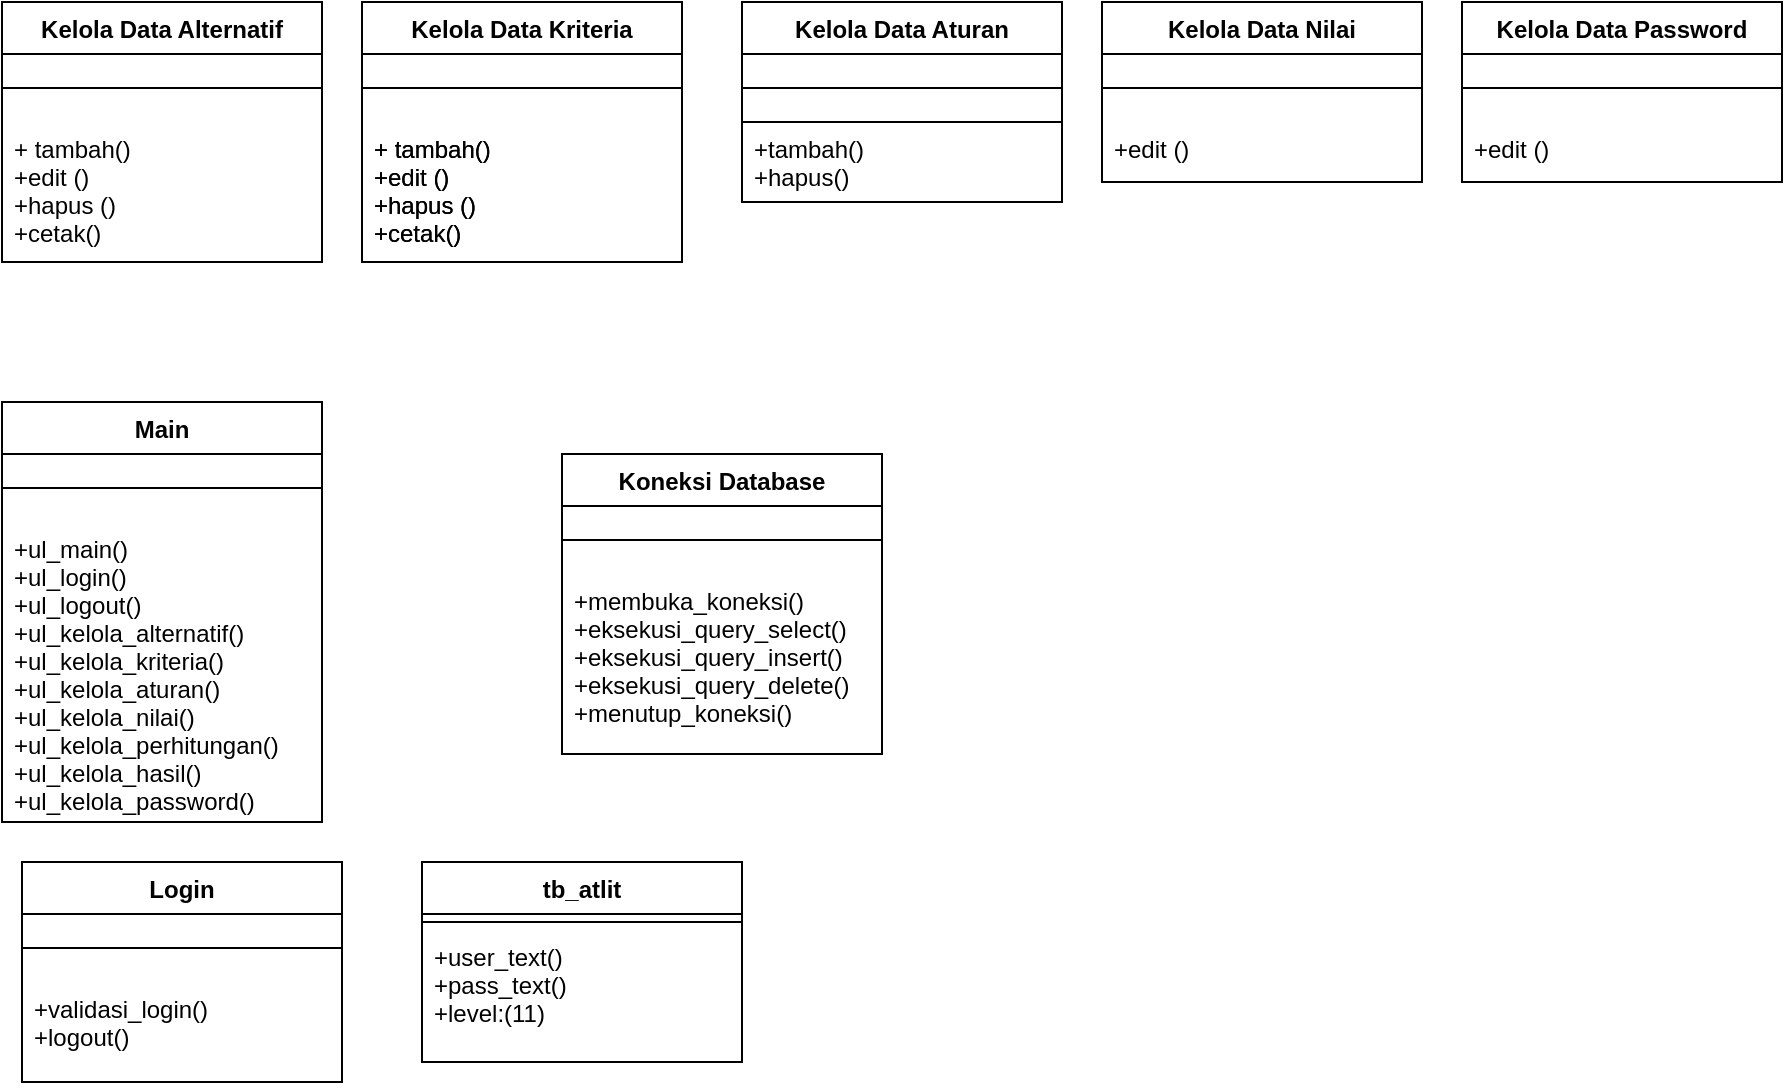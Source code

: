 <mxfile version="13.5.9" type="github">
  <diagram id="3xHTz5bIiNRTOWy1kWse" name="Page-1">
    <mxGraphModel dx="1718" dy="479" grid="1" gridSize="10" guides="1" tooltips="1" connect="1" arrows="1" fold="1" page="1" pageScale="1" pageWidth="850" pageHeight="1100" math="0" shadow="0">
      <root>
        <mxCell id="0" />
        <mxCell id="1" parent="0" />
        <mxCell id="DCOdc2GjO2qZA-5SF1mA-1" value="Kelola Data Alternatif" style="swimlane;fontStyle=1;align=center;verticalAlign=top;childLayout=stackLayout;horizontal=1;startSize=26;horizontalStack=0;resizeParent=1;resizeParentMax=0;resizeLast=0;collapsible=1;marginBottom=0;" vertex="1" parent="1">
          <mxGeometry x="130" y="80" width="160" height="130" as="geometry" />
        </mxCell>
        <mxCell id="DCOdc2GjO2qZA-5SF1mA-3" value="" style="line;strokeWidth=1;fillColor=none;align=left;verticalAlign=middle;spacingTop=-1;spacingLeft=3;spacingRight=3;rotatable=0;labelPosition=right;points=[];portConstraint=eastwest;" vertex="1" parent="DCOdc2GjO2qZA-5SF1mA-1">
          <mxGeometry y="26" width="160" height="34" as="geometry" />
        </mxCell>
        <mxCell id="DCOdc2GjO2qZA-5SF1mA-4" value="+ tambah()&#xa;+edit ()&#xa;+hapus ()&#xa;+cetak()&#xa;&#xa; " style="text;strokeColor=none;fillColor=none;align=left;verticalAlign=top;spacingLeft=4;spacingRight=4;overflow=hidden;rotatable=0;points=[[0,0.5],[1,0.5]];portConstraint=eastwest;" vertex="1" parent="DCOdc2GjO2qZA-5SF1mA-1">
          <mxGeometry y="60" width="160" height="70" as="geometry" />
        </mxCell>
        <mxCell id="DCOdc2GjO2qZA-5SF1mA-9" value="Kelola Data Kriteria" style="swimlane;fontStyle=1;align=center;verticalAlign=top;childLayout=stackLayout;horizontal=1;startSize=26;horizontalStack=0;resizeParent=1;resizeParentMax=0;resizeLast=0;collapsible=1;marginBottom=0;" vertex="1" parent="1">
          <mxGeometry x="130" y="80" width="160" height="130" as="geometry" />
        </mxCell>
        <mxCell id="DCOdc2GjO2qZA-5SF1mA-10" value="" style="line;strokeWidth=1;fillColor=none;align=left;verticalAlign=middle;spacingTop=-1;spacingLeft=3;spacingRight=3;rotatable=0;labelPosition=right;points=[];portConstraint=eastwest;" vertex="1" parent="DCOdc2GjO2qZA-5SF1mA-9">
          <mxGeometry y="26" width="160" height="34" as="geometry" />
        </mxCell>
        <mxCell id="DCOdc2GjO2qZA-5SF1mA-11" value="+ tambah()&#xa;+edit ()&#xa;+hapus ()&#xa;+cetak()&#xa;&#xa; " style="text;strokeColor=none;fillColor=none;align=left;verticalAlign=top;spacingLeft=4;spacingRight=4;overflow=hidden;rotatable=0;points=[[0,0.5],[1,0.5]];portConstraint=eastwest;" vertex="1" parent="DCOdc2GjO2qZA-5SF1mA-9">
          <mxGeometry y="60" width="160" height="70" as="geometry" />
        </mxCell>
        <mxCell id="DCOdc2GjO2qZA-5SF1mA-12" value="Kelola Data Alternatif" style="swimlane;fontStyle=1;align=center;verticalAlign=top;childLayout=stackLayout;horizontal=1;startSize=26;horizontalStack=0;resizeParent=1;resizeParentMax=0;resizeLast=0;collapsible=1;marginBottom=0;" vertex="1" parent="1">
          <mxGeometry x="320" y="80" width="160" height="100" as="geometry" />
        </mxCell>
        <mxCell id="DCOdc2GjO2qZA-5SF1mA-13" value="" style="line;strokeWidth=1;fillColor=none;align=left;verticalAlign=middle;spacingTop=-1;spacingLeft=3;spacingRight=3;rotatable=0;labelPosition=right;points=[];portConstraint=eastwest;" vertex="1" parent="DCOdc2GjO2qZA-5SF1mA-12">
          <mxGeometry y="26" width="160" height="34" as="geometry" />
        </mxCell>
        <mxCell id="DCOdc2GjO2qZA-5SF1mA-14" value="+tambah()&#xa;+hapus()&#xa;" style="text;strokeColor=none;fillColor=none;align=left;verticalAlign=top;spacingLeft=4;spacingRight=4;overflow=hidden;rotatable=0;points=[[0,0.5],[1,0.5]];portConstraint=eastwest;" vertex="1" parent="DCOdc2GjO2qZA-5SF1mA-12">
          <mxGeometry y="60" width="160" height="40" as="geometry" />
        </mxCell>
        <mxCell id="DCOdc2GjO2qZA-5SF1mA-15" value="Kelola Data Aturan" style="swimlane;fontStyle=1;align=center;verticalAlign=top;childLayout=stackLayout;horizontal=1;startSize=26;horizontalStack=0;resizeParent=1;resizeParentMax=0;resizeLast=0;collapsible=1;marginBottom=0;" vertex="1" parent="1">
          <mxGeometry x="320" y="80" width="160" height="60" as="geometry" />
        </mxCell>
        <mxCell id="DCOdc2GjO2qZA-5SF1mA-16" value="" style="line;strokeWidth=1;fillColor=none;align=left;verticalAlign=middle;spacingTop=-1;spacingLeft=3;spacingRight=3;rotatable=0;labelPosition=right;points=[];portConstraint=eastwest;" vertex="1" parent="DCOdc2GjO2qZA-5SF1mA-15">
          <mxGeometry y="26" width="160" height="34" as="geometry" />
        </mxCell>
        <mxCell id="DCOdc2GjO2qZA-5SF1mA-18" value="Kelola Data Nilai" style="swimlane;fontStyle=1;align=center;verticalAlign=top;childLayout=stackLayout;horizontal=1;startSize=26;horizontalStack=0;resizeParent=1;resizeParentMax=0;resizeLast=0;collapsible=1;marginBottom=0;" vertex="1" parent="1">
          <mxGeometry x="500" y="80" width="160" height="90" as="geometry" />
        </mxCell>
        <mxCell id="DCOdc2GjO2qZA-5SF1mA-19" value="" style="line;strokeWidth=1;fillColor=none;align=left;verticalAlign=middle;spacingTop=-1;spacingLeft=3;spacingRight=3;rotatable=0;labelPosition=right;points=[];portConstraint=eastwest;" vertex="1" parent="DCOdc2GjO2qZA-5SF1mA-18">
          <mxGeometry y="26" width="160" height="34" as="geometry" />
        </mxCell>
        <mxCell id="DCOdc2GjO2qZA-5SF1mA-20" value="+edit ()&#xa; " style="text;strokeColor=none;fillColor=none;align=left;verticalAlign=top;spacingLeft=4;spacingRight=4;overflow=hidden;rotatable=0;points=[[0,0.5],[1,0.5]];portConstraint=eastwest;" vertex="1" parent="DCOdc2GjO2qZA-5SF1mA-18">
          <mxGeometry y="60" width="160" height="30" as="geometry" />
        </mxCell>
        <mxCell id="DCOdc2GjO2qZA-5SF1mA-21" value="Kelola Data Password" style="swimlane;fontStyle=1;align=center;verticalAlign=top;childLayout=stackLayout;horizontal=1;startSize=26;horizontalStack=0;resizeParent=1;resizeParentMax=0;resizeLast=0;collapsible=1;marginBottom=0;" vertex="1" parent="1">
          <mxGeometry x="680" y="80" width="160" height="90" as="geometry" />
        </mxCell>
        <mxCell id="DCOdc2GjO2qZA-5SF1mA-22" value="" style="line;strokeWidth=1;fillColor=none;align=left;verticalAlign=middle;spacingTop=-1;spacingLeft=3;spacingRight=3;rotatable=0;labelPosition=right;points=[];portConstraint=eastwest;" vertex="1" parent="DCOdc2GjO2qZA-5SF1mA-21">
          <mxGeometry y="26" width="160" height="34" as="geometry" />
        </mxCell>
        <mxCell id="DCOdc2GjO2qZA-5SF1mA-23" value="+edit ()&#xa; " style="text;strokeColor=none;fillColor=none;align=left;verticalAlign=top;spacingLeft=4;spacingRight=4;overflow=hidden;rotatable=0;points=[[0,0.5],[1,0.5]];portConstraint=eastwest;" vertex="1" parent="DCOdc2GjO2qZA-5SF1mA-21">
          <mxGeometry y="60" width="160" height="30" as="geometry" />
        </mxCell>
        <mxCell id="DCOdc2GjO2qZA-5SF1mA-24" value="Kelola Data Alternatif" style="swimlane;fontStyle=1;align=center;verticalAlign=top;childLayout=stackLayout;horizontal=1;startSize=26;horizontalStack=0;resizeParent=1;resizeParentMax=0;resizeLast=0;collapsible=1;marginBottom=0;" vertex="1" parent="1">
          <mxGeometry x="-50" y="80" width="160" height="130" as="geometry" />
        </mxCell>
        <mxCell id="DCOdc2GjO2qZA-5SF1mA-25" value="" style="line;strokeWidth=1;fillColor=none;align=left;verticalAlign=middle;spacingTop=-1;spacingLeft=3;spacingRight=3;rotatable=0;labelPosition=right;points=[];portConstraint=eastwest;" vertex="1" parent="DCOdc2GjO2qZA-5SF1mA-24">
          <mxGeometry y="26" width="160" height="34" as="geometry" />
        </mxCell>
        <mxCell id="DCOdc2GjO2qZA-5SF1mA-26" value="+ tambah()&#xa;+edit ()&#xa;+hapus ()&#xa;+cetak()&#xa;&#xa; " style="text;strokeColor=none;fillColor=none;align=left;verticalAlign=top;spacingLeft=4;spacingRight=4;overflow=hidden;rotatable=0;points=[[0,0.5],[1,0.5]];portConstraint=eastwest;" vertex="1" parent="DCOdc2GjO2qZA-5SF1mA-24">
          <mxGeometry y="60" width="160" height="70" as="geometry" />
        </mxCell>
        <mxCell id="DCOdc2GjO2qZA-5SF1mA-27" value="Main" style="swimlane;fontStyle=1;align=center;verticalAlign=top;childLayout=stackLayout;horizontal=1;startSize=26;horizontalStack=0;resizeParent=1;resizeParentMax=0;resizeLast=0;collapsible=1;marginBottom=0;" vertex="1" parent="1">
          <mxGeometry x="-50" y="280" width="160" height="210" as="geometry" />
        </mxCell>
        <mxCell id="DCOdc2GjO2qZA-5SF1mA-29" value="" style="line;strokeWidth=1;fillColor=none;align=left;verticalAlign=middle;spacingTop=-1;spacingLeft=3;spacingRight=3;rotatable=0;labelPosition=right;points=[];portConstraint=eastwest;" vertex="1" parent="DCOdc2GjO2qZA-5SF1mA-27">
          <mxGeometry y="26" width="160" height="34" as="geometry" />
        </mxCell>
        <mxCell id="DCOdc2GjO2qZA-5SF1mA-30" value="+ul_main()&#xa;+ul_login()&#xa;+ul_logout()&#xa;+ul_kelola_alternatif()&#xa;+ul_kelola_kriteria()&#xa;+ul_kelola_aturan()&#xa;+ul_kelola_nilai()&#xa;+ul_kelola_perhitungan()&#xa;+ul_kelola_hasil()&#xa;+ul_kelola_password()&#xa;" style="text;strokeColor=none;fillColor=none;align=left;verticalAlign=top;spacingLeft=4;spacingRight=4;overflow=hidden;rotatable=0;points=[[0,0.5],[1,0.5]];portConstraint=eastwest;" vertex="1" parent="DCOdc2GjO2qZA-5SF1mA-27">
          <mxGeometry y="60" width="160" height="150" as="geometry" />
        </mxCell>
        <mxCell id="DCOdc2GjO2qZA-5SF1mA-31" value="Koneksi Database" style="swimlane;fontStyle=1;align=center;verticalAlign=top;childLayout=stackLayout;horizontal=1;startSize=26;horizontalStack=0;resizeParent=1;resizeParentMax=0;resizeLast=0;collapsible=1;marginBottom=0;" vertex="1" parent="1">
          <mxGeometry x="230" y="306" width="160" height="150" as="geometry" />
        </mxCell>
        <mxCell id="DCOdc2GjO2qZA-5SF1mA-33" value="" style="line;strokeWidth=1;fillColor=none;align=left;verticalAlign=middle;spacingTop=-1;spacingLeft=3;spacingRight=3;rotatable=0;labelPosition=right;points=[];portConstraint=eastwest;" vertex="1" parent="DCOdc2GjO2qZA-5SF1mA-31">
          <mxGeometry y="26" width="160" height="34" as="geometry" />
        </mxCell>
        <mxCell id="DCOdc2GjO2qZA-5SF1mA-34" value="+membuka_koneksi()&#xa;+eksekusi_query_select()&#xa;+eksekusi_query_insert()&#xa;+eksekusi_query_delete()&#xa;+menutup_koneksi()&#xa;" style="text;strokeColor=none;fillColor=none;align=left;verticalAlign=top;spacingLeft=4;spacingRight=4;overflow=hidden;rotatable=0;points=[[0,0.5],[1,0.5]];portConstraint=eastwest;" vertex="1" parent="DCOdc2GjO2qZA-5SF1mA-31">
          <mxGeometry y="60" width="160" height="90" as="geometry" />
        </mxCell>
        <mxCell id="DCOdc2GjO2qZA-5SF1mA-35" value="Login" style="swimlane;fontStyle=1;align=center;verticalAlign=top;childLayout=stackLayout;horizontal=1;startSize=26;horizontalStack=0;resizeParent=1;resizeParentMax=0;resizeLast=0;collapsible=1;marginBottom=0;" vertex="1" parent="1">
          <mxGeometry x="-40" y="510" width="160" height="110" as="geometry" />
        </mxCell>
        <mxCell id="DCOdc2GjO2qZA-5SF1mA-37" value="" style="line;strokeWidth=1;fillColor=none;align=left;verticalAlign=middle;spacingTop=-1;spacingLeft=3;spacingRight=3;rotatable=0;labelPosition=right;points=[];portConstraint=eastwest;" vertex="1" parent="DCOdc2GjO2qZA-5SF1mA-35">
          <mxGeometry y="26" width="160" height="34" as="geometry" />
        </mxCell>
        <mxCell id="DCOdc2GjO2qZA-5SF1mA-38" value="+validasi_login()&#xa;+logout()&#xa;" style="text;strokeColor=none;fillColor=none;align=left;verticalAlign=top;spacingLeft=4;spacingRight=4;overflow=hidden;rotatable=0;points=[[0,0.5],[1,0.5]];portConstraint=eastwest;" vertex="1" parent="DCOdc2GjO2qZA-5SF1mA-35">
          <mxGeometry y="60" width="160" height="50" as="geometry" />
        </mxCell>
        <mxCell id="DCOdc2GjO2qZA-5SF1mA-39" value="tb_atlit" style="swimlane;fontStyle=1;align=center;verticalAlign=top;childLayout=stackLayout;horizontal=1;startSize=26;horizontalStack=0;resizeParent=1;resizeParentMax=0;resizeLast=0;collapsible=1;marginBottom=0;" vertex="1" parent="1">
          <mxGeometry x="160" y="510" width="160" height="100" as="geometry" />
        </mxCell>
        <mxCell id="DCOdc2GjO2qZA-5SF1mA-41" value="" style="line;strokeWidth=1;fillColor=none;align=left;verticalAlign=middle;spacingTop=-1;spacingLeft=3;spacingRight=3;rotatable=0;labelPosition=right;points=[];portConstraint=eastwest;" vertex="1" parent="DCOdc2GjO2qZA-5SF1mA-39">
          <mxGeometry y="26" width="160" height="8" as="geometry" />
        </mxCell>
        <mxCell id="DCOdc2GjO2qZA-5SF1mA-42" value="+user_text()&#xa;+pass_text()&#xa;+level:(11)&#xa;" style="text;strokeColor=none;fillColor=none;align=left;verticalAlign=top;spacingLeft=4;spacingRight=4;overflow=hidden;rotatable=0;points=[[0,0.5],[1,0.5]];portConstraint=eastwest;" vertex="1" parent="DCOdc2GjO2qZA-5SF1mA-39">
          <mxGeometry y="34" width="160" height="66" as="geometry" />
        </mxCell>
      </root>
    </mxGraphModel>
  </diagram>
</mxfile>
